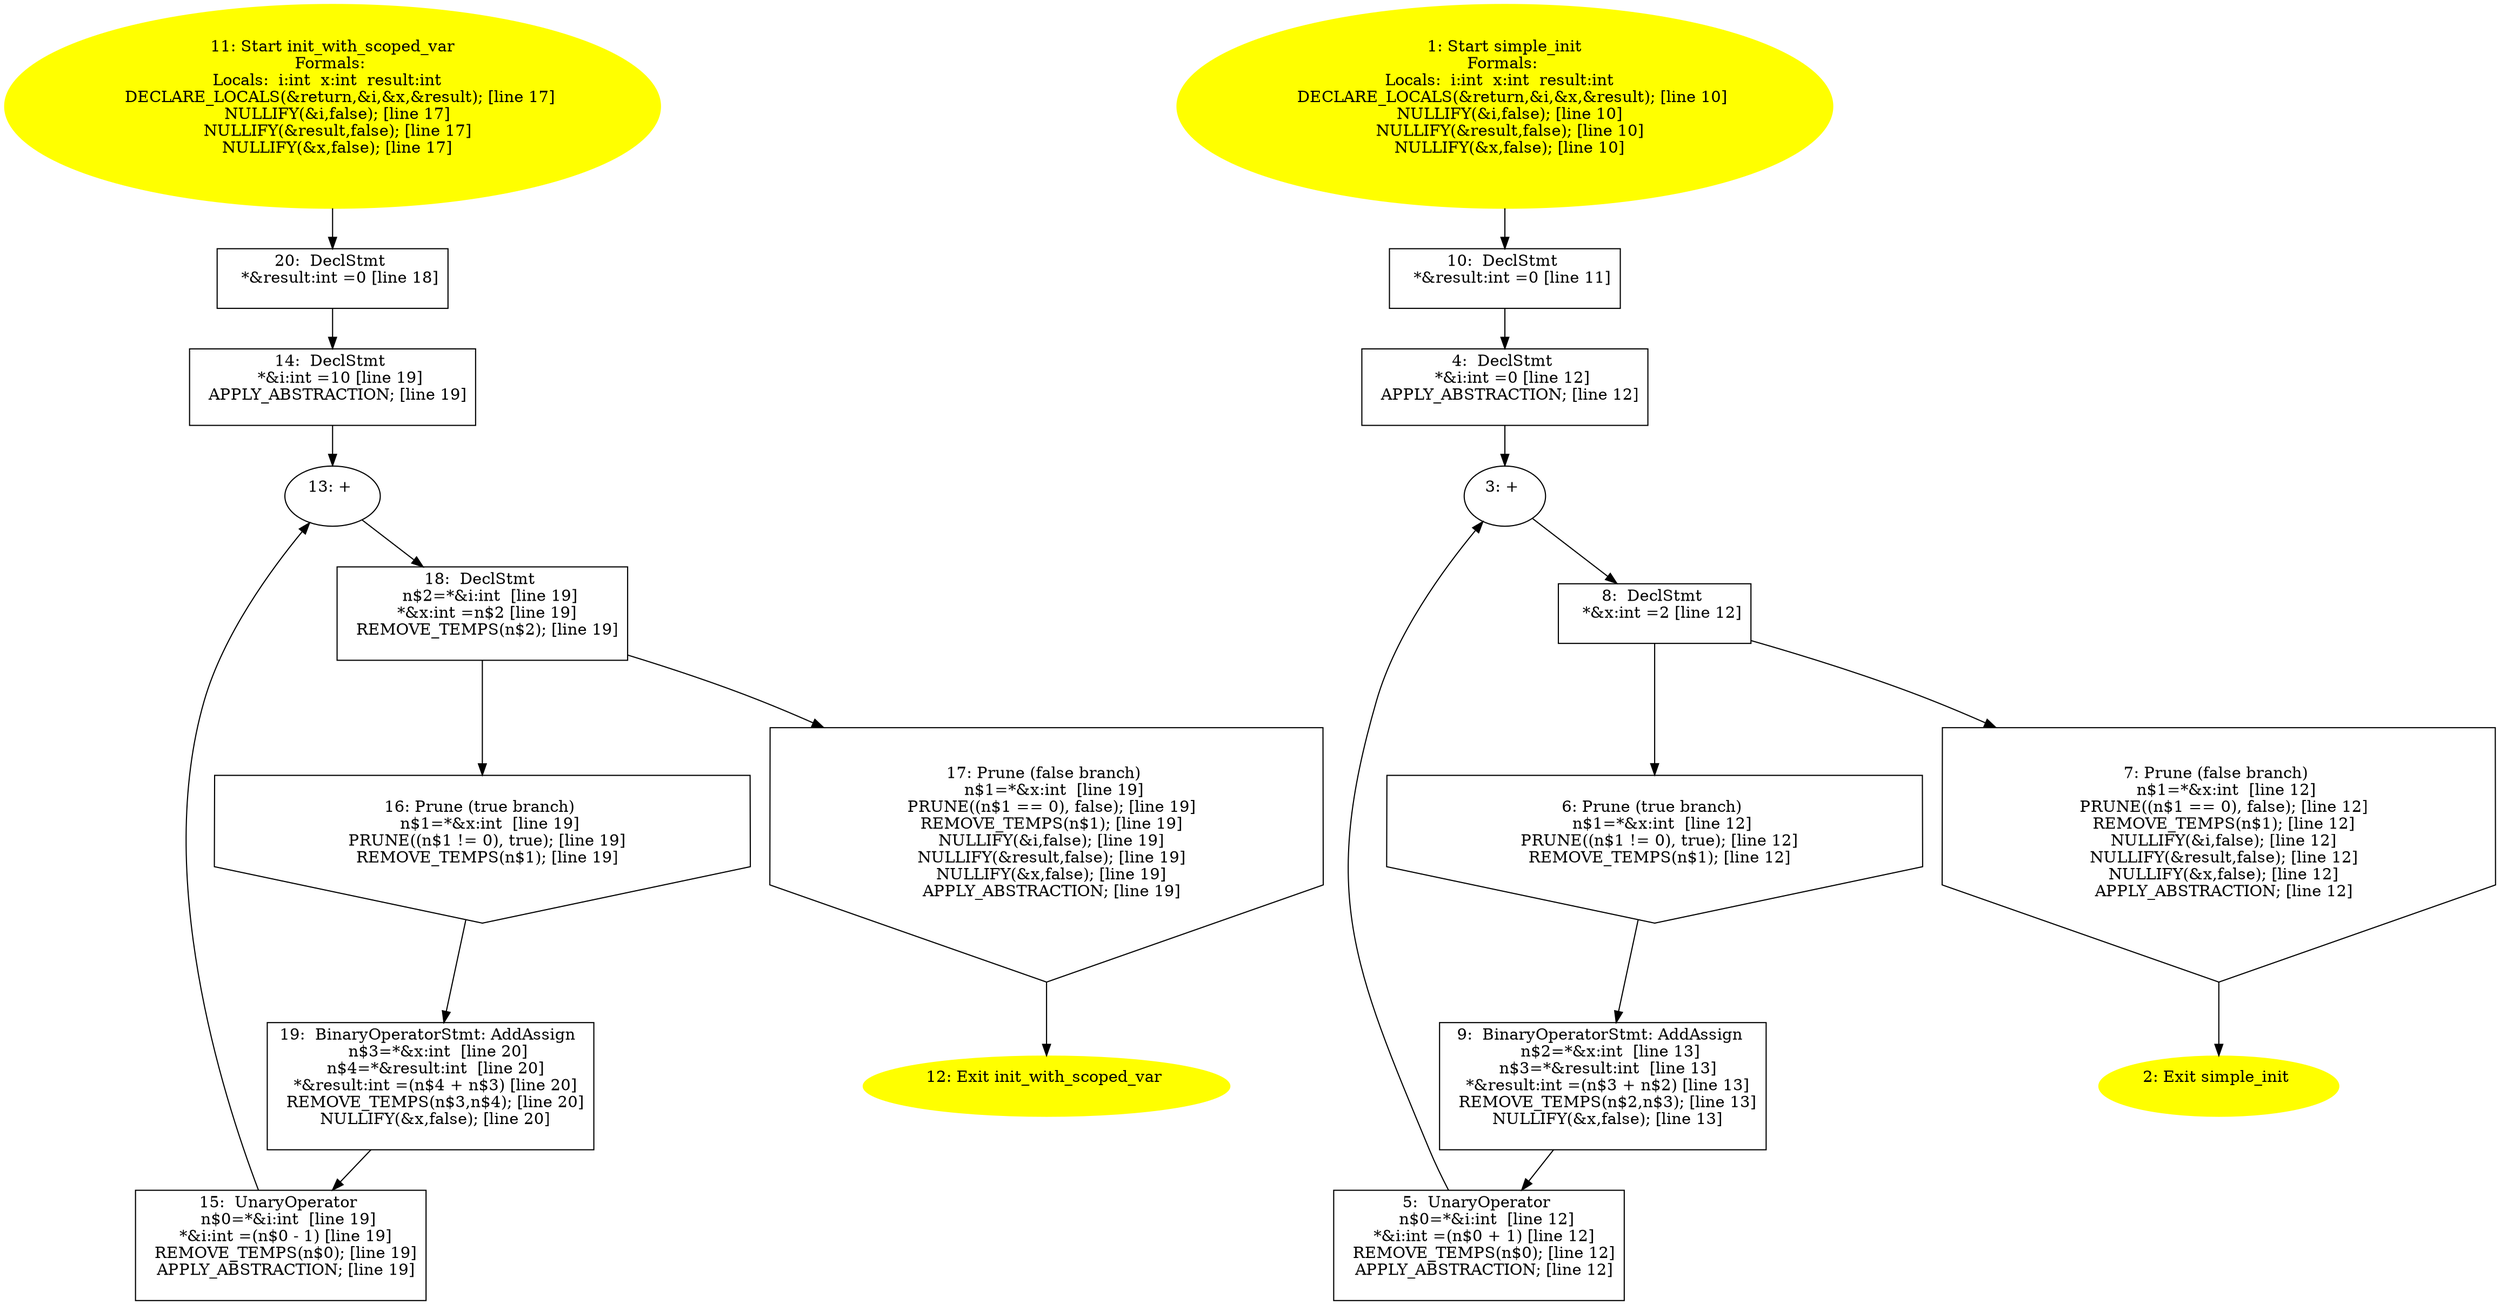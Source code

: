 digraph iCFG {
20 [label="20:  DeclStmt \n   *&result:int =0 [line 18]\n " shape="box"]
	

	 20 -> 14 ;
19 [label="19:  BinaryOperatorStmt: AddAssign \n   n$3=*&x:int  [line 20]\n  n$4=*&result:int  [line 20]\n  *&result:int =(n$4 + n$3) [line 20]\n  REMOVE_TEMPS(n$3,n$4); [line 20]\n  NULLIFY(&x,false); [line 20]\n " shape="box"]
	

	 19 -> 15 ;
18 [label="18:  DeclStmt \n   n$2=*&i:int  [line 19]\n  *&x:int =n$2 [line 19]\n  REMOVE_TEMPS(n$2); [line 19]\n " shape="box"]
	

	 18 -> 16 ;
	 18 -> 17 ;
17 [label="17: Prune (false branch) \n   n$1=*&x:int  [line 19]\n  PRUNE((n$1 == 0), false); [line 19]\n  REMOVE_TEMPS(n$1); [line 19]\n  NULLIFY(&i,false); [line 19]\n  NULLIFY(&result,false); [line 19]\n  NULLIFY(&x,false); [line 19]\n  APPLY_ABSTRACTION; [line 19]\n " shape="invhouse"]
	

	 17 -> 12 ;
16 [label="16: Prune (true branch) \n   n$1=*&x:int  [line 19]\n  PRUNE((n$1 != 0), true); [line 19]\n  REMOVE_TEMPS(n$1); [line 19]\n " shape="invhouse"]
	

	 16 -> 19 ;
15 [label="15:  UnaryOperator \n   n$0=*&i:int  [line 19]\n  *&i:int =(n$0 - 1) [line 19]\n  REMOVE_TEMPS(n$0); [line 19]\n  APPLY_ABSTRACTION; [line 19]\n " shape="box"]
	

	 15 -> 13 ;
14 [label="14:  DeclStmt \n   *&i:int =10 [line 19]\n  APPLY_ABSTRACTION; [line 19]\n " shape="box"]
	

	 14 -> 13 ;
13 [label="13: + \n  " ]
	

	 13 -> 18 ;
12 [label="12: Exit init_with_scoped_var \n  " color=yellow style=filled]
	

11 [label="11: Start init_with_scoped_var\nFormals: \nLocals:  i:int  x:int  result:int  \n   DECLARE_LOCALS(&return,&i,&x,&result); [line 17]\n  NULLIFY(&i,false); [line 17]\n  NULLIFY(&result,false); [line 17]\n  NULLIFY(&x,false); [line 17]\n " color=yellow style=filled]
	

	 11 -> 20 ;
10 [label="10:  DeclStmt \n   *&result:int =0 [line 11]\n " shape="box"]
	

	 10 -> 4 ;
9 [label="9:  BinaryOperatorStmt: AddAssign \n   n$2=*&x:int  [line 13]\n  n$3=*&result:int  [line 13]\n  *&result:int =(n$3 + n$2) [line 13]\n  REMOVE_TEMPS(n$2,n$3); [line 13]\n  NULLIFY(&x,false); [line 13]\n " shape="box"]
	

	 9 -> 5 ;
8 [label="8:  DeclStmt \n   *&x:int =2 [line 12]\n " shape="box"]
	

	 8 -> 6 ;
	 8 -> 7 ;
7 [label="7: Prune (false branch) \n   n$1=*&x:int  [line 12]\n  PRUNE((n$1 == 0), false); [line 12]\n  REMOVE_TEMPS(n$1); [line 12]\n  NULLIFY(&i,false); [line 12]\n  NULLIFY(&result,false); [line 12]\n  NULLIFY(&x,false); [line 12]\n  APPLY_ABSTRACTION; [line 12]\n " shape="invhouse"]
	

	 7 -> 2 ;
6 [label="6: Prune (true branch) \n   n$1=*&x:int  [line 12]\n  PRUNE((n$1 != 0), true); [line 12]\n  REMOVE_TEMPS(n$1); [line 12]\n " shape="invhouse"]
	

	 6 -> 9 ;
5 [label="5:  UnaryOperator \n   n$0=*&i:int  [line 12]\n  *&i:int =(n$0 + 1) [line 12]\n  REMOVE_TEMPS(n$0); [line 12]\n  APPLY_ABSTRACTION; [line 12]\n " shape="box"]
	

	 5 -> 3 ;
4 [label="4:  DeclStmt \n   *&i:int =0 [line 12]\n  APPLY_ABSTRACTION; [line 12]\n " shape="box"]
	

	 4 -> 3 ;
3 [label="3: + \n  " ]
	

	 3 -> 8 ;
2 [label="2: Exit simple_init \n  " color=yellow style=filled]
	

1 [label="1: Start simple_init\nFormals: \nLocals:  i:int  x:int  result:int  \n   DECLARE_LOCALS(&return,&i,&x,&result); [line 10]\n  NULLIFY(&i,false); [line 10]\n  NULLIFY(&result,false); [line 10]\n  NULLIFY(&x,false); [line 10]\n " color=yellow style=filled]
	

	 1 -> 10 ;
}
